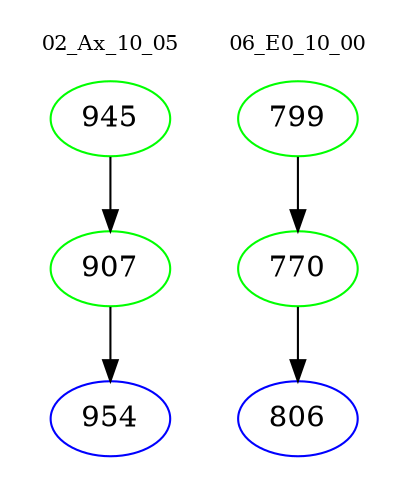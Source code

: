 digraph{
subgraph cluster_0 {
color = white
label = "02_Ax_10_05";
fontsize=10;
T0_945 [label="945", color="green"]
T0_945 -> T0_907 [color="black"]
T0_907 [label="907", color="green"]
T0_907 -> T0_954 [color="black"]
T0_954 [label="954", color="blue"]
}
subgraph cluster_1 {
color = white
label = "06_E0_10_00";
fontsize=10;
T1_799 [label="799", color="green"]
T1_799 -> T1_770 [color="black"]
T1_770 [label="770", color="green"]
T1_770 -> T1_806 [color="black"]
T1_806 [label="806", color="blue"]
}
}
